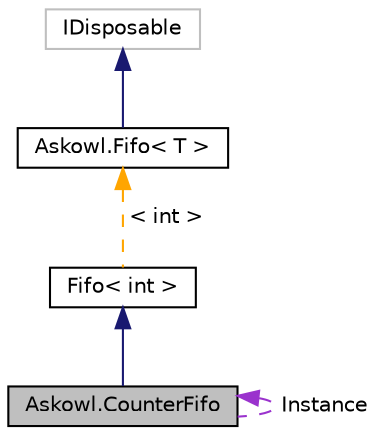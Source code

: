 digraph "Askowl.CounterFifo"
{
 // INTERACTIVE_SVG=YES
  edge [fontname="Helvetica",fontsize="10",labelfontname="Helvetica",labelfontsize="10"];
  node [fontname="Helvetica",fontsize="10",shape=record];
  Node4 [label="Askowl.CounterFifo",height=0.2,width=0.4,color="black", fillcolor="grey75", style="filled", fontcolor="black"];
  Node5 -> Node4 [dir="back",color="midnightblue",fontsize="10",style="solid",fontname="Helvetica"];
  Node5 [label="Fifo\< int \>",height=0.2,width=0.4,color="black", fillcolor="white", style="filled",URL="$class_askowl_1_1_fifo.html"];
  Node6 -> Node5 [dir="back",color="orange",fontsize="10",style="dashed",label=" \< int \>" ,fontname="Helvetica"];
  Node6 [label="Askowl.Fifo\< T \>",height=0.2,width=0.4,color="black", fillcolor="white", style="filled",URL="$class_askowl_1_1_fifo.html",tooltip=" "];
  Node7 -> Node6 [dir="back",color="midnightblue",fontsize="10",style="solid",fontname="Helvetica"];
  Node7 [label="IDisposable",height=0.2,width=0.4,color="grey75", fillcolor="white", style="filled"];
  Node4 -> Node4 [dir="back",color="darkorchid3",fontsize="10",style="dashed",label=" Instance" ,fontname="Helvetica"];
}
